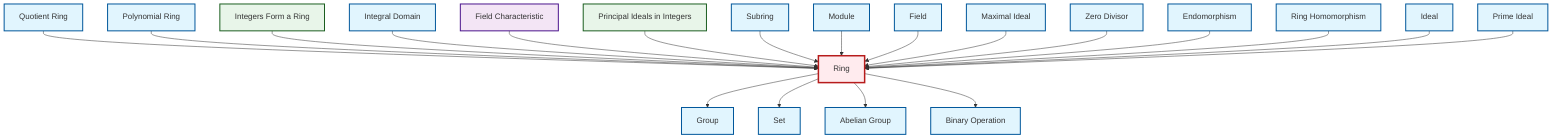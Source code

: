 graph TD
    classDef definition fill:#e1f5fe,stroke:#01579b,stroke-width:2px
    classDef theorem fill:#f3e5f5,stroke:#4a148c,stroke-width:2px
    classDef axiom fill:#fff3e0,stroke:#e65100,stroke-width:2px
    classDef example fill:#e8f5e9,stroke:#1b5e20,stroke-width:2px
    classDef current fill:#ffebee,stroke:#b71c1c,stroke-width:3px
    def-ring["Ring"]:::definition
    ex-principal-ideal["Principal Ideals in Integers"]:::example
    def-group["Group"]:::definition
    def-maximal-ideal["Maximal Ideal"]:::definition
    def-module["Module"]:::definition
    def-polynomial-ring["Polynomial Ring"]:::definition
    def-field["Field"]:::definition
    def-zero-divisor["Zero Divisor"]:::definition
    def-integral-domain["Integral Domain"]:::definition
    def-prime-ideal["Prime Ideal"]:::definition
    def-subring["Subring"]:::definition
    thm-field-characteristic["Field Characteristic"]:::theorem
    def-set["Set"]:::definition
    def-binary-operation["Binary Operation"]:::definition
    def-endomorphism["Endomorphism"]:::definition
    def-quotient-ring["Quotient Ring"]:::definition
    def-abelian-group["Abelian Group"]:::definition
    def-ideal["Ideal"]:::definition
    ex-integers-ring["Integers Form a Ring"]:::example
    def-ring-homomorphism["Ring Homomorphism"]:::definition
    def-ring --> def-group
    def-quotient-ring --> def-ring
    def-polynomial-ring --> def-ring
    def-ring --> def-set
    def-ring --> def-abelian-group
    ex-integers-ring --> def-ring
    def-integral-domain --> def-ring
    thm-field-characteristic --> def-ring
    ex-principal-ideal --> def-ring
    def-subring --> def-ring
    def-module --> def-ring
    def-field --> def-ring
    def-maximal-ideal --> def-ring
    def-zero-divisor --> def-ring
    def-endomorphism --> def-ring
    def-ring-homomorphism --> def-ring
    def-ideal --> def-ring
    def-ring --> def-binary-operation
    def-prime-ideal --> def-ring
    class def-ring current